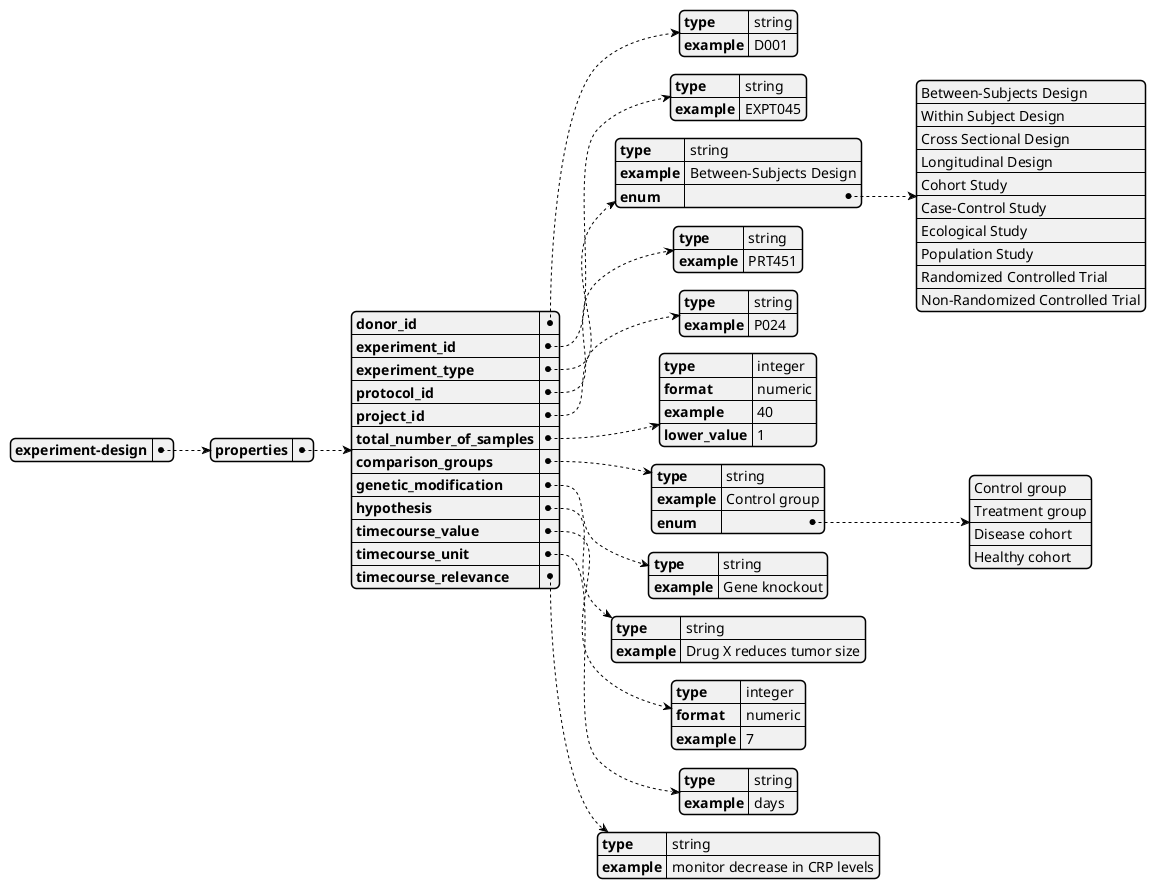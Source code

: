 @startyaml experiment-design
  experiment-design:
    properties:
        donor_id:
          type: string
          example: D001
        experiment_id:
          type: string
          example: EXPT045
        experiment_type:
          type: string
          example: Between-Subjects Design
          enum:
          - Between-Subjects Design
          - Within Subject Design
          - Cross Sectional Design
          - Longitudinal Design
          - Cohort Study
          - Case-Control Study
          - Ecological Study
          - Population Study
          - Randomized Controlled Trial
          - Non-Randomized Controlled Trial
        protocol_id:
          type: string
          example: PRT451
        project_id:
          type: string
          example: P024
        total_number_of_samples:
          type: integer
          format: numeric
          example: 40
          lower_value: 1
        comparison_groups:
          type: string
          example: Control group
          enum:
          - Control group
          - Treatment group
          - Disease cohort
          - Healthy cohort
        genetic_modification:
          type: string
          example: Gene knockout
        hypothesis:
          type: string
          example: Drug X reduces tumor size
        timecourse_value:
          type: integer
          format: numeric
          example: 7
        timecourse_unit:
          type: string
          example: days
        timecourse_relevance:
          type: string
          example: monitor decrease in CRP levels
@endyaml